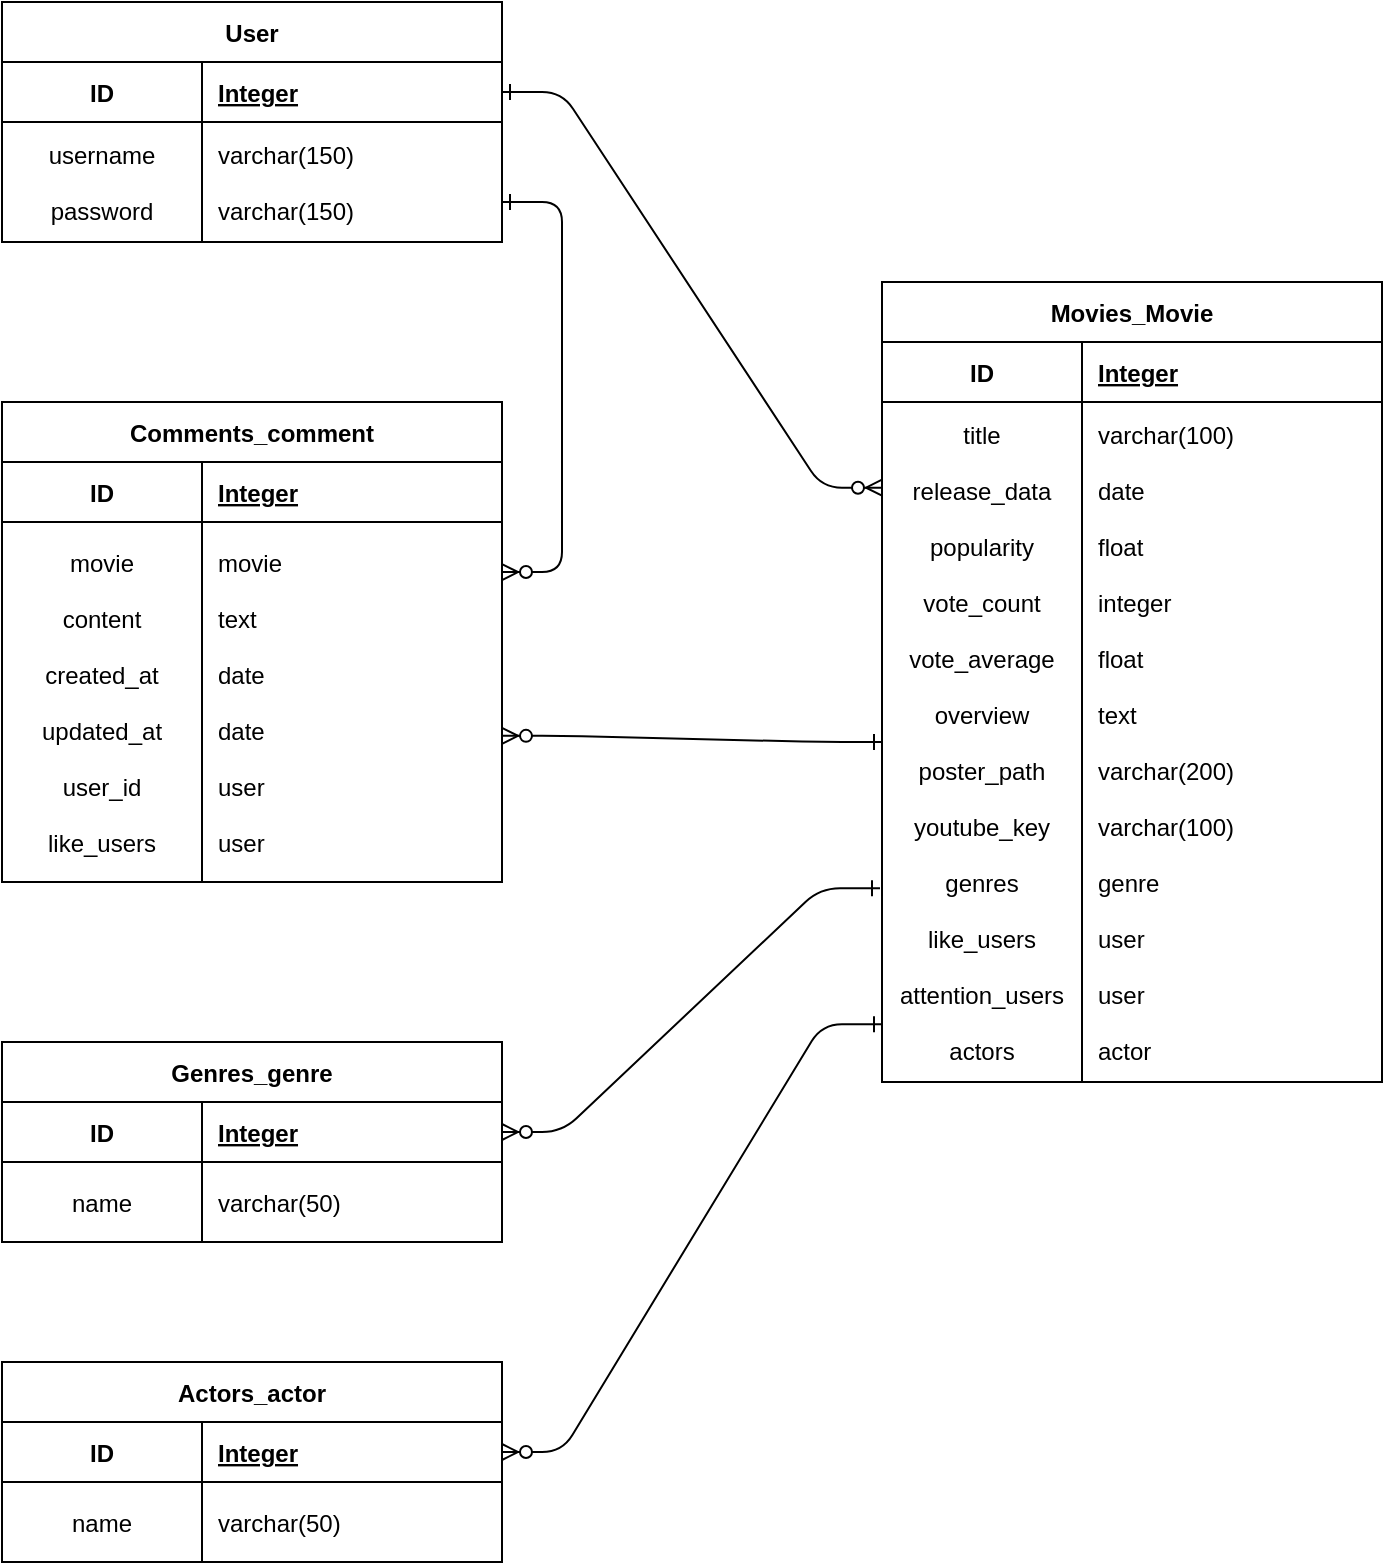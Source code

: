 <mxfile version="20.5.3" type="github">
  <diagram id="R2lEEEUBdFMjLlhIrx00" name="Page-1">
    <mxGraphModel dx="1662" dy="794" grid="1" gridSize="10" guides="1" tooltips="1" connect="1" arrows="1" fold="1" page="1" pageScale="1" pageWidth="850" pageHeight="1100" math="0" shadow="0" extFonts="Permanent Marker^https://fonts.googleapis.com/css?family=Permanent+Marker">
      <root>
        <mxCell id="0" />
        <mxCell id="1" parent="0" />
        <mxCell id="C-vyLk0tnHw3VtMMgP7b-1" value="" style="edgeStyle=entityRelationEdgeStyle;endArrow=ERzeroToMany;startArrow=ERone;endFill=1;startFill=0;entryX=0;entryY=0.126;entryDx=0;entryDy=0;entryPerimeter=0;" parent="1" source="C-vyLk0tnHw3VtMMgP7b-24" target="fdf9Q6qdR5b3NxyW4pNR-5" edge="1">
          <mxGeometry width="100" height="100" relative="1" as="geometry">
            <mxPoint x="340" y="720" as="sourcePoint" />
            <mxPoint x="450" y="195" as="targetPoint" />
          </mxGeometry>
        </mxCell>
        <mxCell id="C-vyLk0tnHw3VtMMgP7b-23" value="User" style="shape=table;startSize=30;container=1;collapsible=1;childLayout=tableLayout;fixedRows=1;rowLines=0;fontStyle=1;align=center;resizeLast=1;" parent="1" vertex="1">
          <mxGeometry x="120" y="120" width="250" height="120" as="geometry" />
        </mxCell>
        <mxCell id="C-vyLk0tnHw3VtMMgP7b-24" value="" style="shape=partialRectangle;collapsible=0;dropTarget=0;pointerEvents=0;fillColor=none;points=[[0,0.5],[1,0.5]];portConstraint=eastwest;top=0;left=0;right=0;bottom=1;" parent="C-vyLk0tnHw3VtMMgP7b-23" vertex="1">
          <mxGeometry y="30" width="250" height="30" as="geometry" />
        </mxCell>
        <mxCell id="C-vyLk0tnHw3VtMMgP7b-25" value="ID" style="shape=partialRectangle;overflow=hidden;connectable=0;fillColor=none;top=0;left=0;bottom=0;right=0;fontStyle=1;" parent="C-vyLk0tnHw3VtMMgP7b-24" vertex="1">
          <mxGeometry width="100" height="30" as="geometry">
            <mxRectangle width="100" height="30" as="alternateBounds" />
          </mxGeometry>
        </mxCell>
        <mxCell id="C-vyLk0tnHw3VtMMgP7b-26" value="Integer" style="shape=partialRectangle;overflow=hidden;connectable=0;fillColor=none;top=0;left=0;bottom=0;right=0;align=left;spacingLeft=6;fontStyle=5;" parent="C-vyLk0tnHw3VtMMgP7b-24" vertex="1">
          <mxGeometry x="100" width="150" height="30" as="geometry">
            <mxRectangle width="150" height="30" as="alternateBounds" />
          </mxGeometry>
        </mxCell>
        <mxCell id="C-vyLk0tnHw3VtMMgP7b-27" value="" style="shape=partialRectangle;collapsible=0;dropTarget=0;pointerEvents=0;fillColor=none;points=[[0,0.5],[1,0.5]];portConstraint=eastwest;top=0;left=0;right=0;bottom=0;" parent="C-vyLk0tnHw3VtMMgP7b-23" vertex="1">
          <mxGeometry y="60" width="250" height="60" as="geometry" />
        </mxCell>
        <mxCell id="C-vyLk0tnHw3VtMMgP7b-28" value="username&#xa;&#xa;password" style="shape=partialRectangle;overflow=hidden;connectable=0;fillColor=none;top=0;left=0;bottom=0;right=0;" parent="C-vyLk0tnHw3VtMMgP7b-27" vertex="1">
          <mxGeometry width="100" height="60" as="geometry">
            <mxRectangle width="100" height="60" as="alternateBounds" />
          </mxGeometry>
        </mxCell>
        <mxCell id="C-vyLk0tnHw3VtMMgP7b-29" value="varchar(150)&#xa;&#xa;varchar(150)" style="shape=partialRectangle;overflow=hidden;connectable=0;fillColor=none;top=0;left=0;bottom=0;right=0;align=left;spacingLeft=6;" parent="C-vyLk0tnHw3VtMMgP7b-27" vertex="1">
          <mxGeometry x="100" width="150" height="60" as="geometry">
            <mxRectangle width="150" height="60" as="alternateBounds" />
          </mxGeometry>
        </mxCell>
        <mxCell id="fdf9Q6qdR5b3NxyW4pNR-1" value="Movies_Movie" style="shape=table;startSize=30;container=1;collapsible=1;childLayout=tableLayout;fixedRows=1;rowLines=0;fontStyle=1;align=center;resizeLast=1;" vertex="1" parent="1">
          <mxGeometry x="560" y="260" width="250" height="400" as="geometry" />
        </mxCell>
        <mxCell id="fdf9Q6qdR5b3NxyW4pNR-2" value="" style="shape=partialRectangle;collapsible=0;dropTarget=0;pointerEvents=0;fillColor=none;points=[[0,0.5],[1,0.5]];portConstraint=eastwest;top=0;left=0;right=0;bottom=1;" vertex="1" parent="fdf9Q6qdR5b3NxyW4pNR-1">
          <mxGeometry y="30" width="250" height="30" as="geometry" />
        </mxCell>
        <mxCell id="fdf9Q6qdR5b3NxyW4pNR-3" value="ID" style="shape=partialRectangle;overflow=hidden;connectable=0;fillColor=none;top=0;left=0;bottom=0;right=0;fontStyle=1;" vertex="1" parent="fdf9Q6qdR5b3NxyW4pNR-2">
          <mxGeometry width="100" height="30" as="geometry">
            <mxRectangle width="100" height="30" as="alternateBounds" />
          </mxGeometry>
        </mxCell>
        <mxCell id="fdf9Q6qdR5b3NxyW4pNR-4" value="Integer" style="shape=partialRectangle;overflow=hidden;connectable=0;fillColor=none;top=0;left=0;bottom=0;right=0;align=left;spacingLeft=6;fontStyle=5;" vertex="1" parent="fdf9Q6qdR5b3NxyW4pNR-2">
          <mxGeometry x="100" width="150" height="30" as="geometry">
            <mxRectangle width="150" height="30" as="alternateBounds" />
          </mxGeometry>
        </mxCell>
        <mxCell id="fdf9Q6qdR5b3NxyW4pNR-5" value="" style="shape=partialRectangle;collapsible=0;dropTarget=0;pointerEvents=0;fillColor=none;points=[[0,0.5],[1,0.5]];portConstraint=eastwest;top=0;left=0;right=0;bottom=0;" vertex="1" parent="fdf9Q6qdR5b3NxyW4pNR-1">
          <mxGeometry y="60" width="250" height="340" as="geometry" />
        </mxCell>
        <mxCell id="fdf9Q6qdR5b3NxyW4pNR-6" value="title&#xa;&#xa;release_data&#xa;&#xa;popularity&#xa;&#xa;vote_count&#xa;&#xa;vote_average&#xa;&#xa;overview&#xa;&#xa;poster_path&#xa;&#xa;youtube_key&#xa;&#xa;genres&#xa;&#xa;like_users&#xa;&#xa;attention_users&#xa;&#xa;actors" style="shape=partialRectangle;overflow=hidden;connectable=0;fillColor=none;top=0;left=0;bottom=0;right=0;" vertex="1" parent="fdf9Q6qdR5b3NxyW4pNR-5">
          <mxGeometry width="100" height="340" as="geometry">
            <mxRectangle width="100" height="340" as="alternateBounds" />
          </mxGeometry>
        </mxCell>
        <mxCell id="fdf9Q6qdR5b3NxyW4pNR-7" value="varchar(100)&#xa;&#xa;date&#xa;&#xa;float&#xa;&#xa;integer&#xa;&#xa;float&#xa;&#xa;text&#xa;&#xa;varchar(200)&#xa;&#xa;varchar(100)&#xa;&#xa;genre&#xa;&#xa;user&#xa;&#xa;user&#xa;&#xa;actor" style="shape=partialRectangle;overflow=hidden;connectable=0;fillColor=none;top=0;left=0;bottom=0;right=0;align=left;spacingLeft=6;" vertex="1" parent="fdf9Q6qdR5b3NxyW4pNR-5">
          <mxGeometry x="100" width="150" height="340" as="geometry">
            <mxRectangle width="150" height="340" as="alternateBounds" />
          </mxGeometry>
        </mxCell>
        <mxCell id="fdf9Q6qdR5b3NxyW4pNR-8" value="Genres_genre" style="shape=table;startSize=30;container=1;collapsible=1;childLayout=tableLayout;fixedRows=1;rowLines=0;fontStyle=1;align=center;resizeLast=1;" vertex="1" parent="1">
          <mxGeometry x="120" y="640" width="250" height="100" as="geometry" />
        </mxCell>
        <mxCell id="fdf9Q6qdR5b3NxyW4pNR-9" value="" style="shape=partialRectangle;collapsible=0;dropTarget=0;pointerEvents=0;fillColor=none;points=[[0,0.5],[1,0.5]];portConstraint=eastwest;top=0;left=0;right=0;bottom=1;" vertex="1" parent="fdf9Q6qdR5b3NxyW4pNR-8">
          <mxGeometry y="30" width="250" height="30" as="geometry" />
        </mxCell>
        <mxCell id="fdf9Q6qdR5b3NxyW4pNR-10" value="ID" style="shape=partialRectangle;overflow=hidden;connectable=0;fillColor=none;top=0;left=0;bottom=0;right=0;fontStyle=1;" vertex="1" parent="fdf9Q6qdR5b3NxyW4pNR-9">
          <mxGeometry width="100" height="30" as="geometry">
            <mxRectangle width="100" height="30" as="alternateBounds" />
          </mxGeometry>
        </mxCell>
        <mxCell id="fdf9Q6qdR5b3NxyW4pNR-11" value="Integer" style="shape=partialRectangle;overflow=hidden;connectable=0;fillColor=none;top=0;left=0;bottom=0;right=0;align=left;spacingLeft=6;fontStyle=5;" vertex="1" parent="fdf9Q6qdR5b3NxyW4pNR-9">
          <mxGeometry x="100" width="150" height="30" as="geometry">
            <mxRectangle width="150" height="30" as="alternateBounds" />
          </mxGeometry>
        </mxCell>
        <mxCell id="fdf9Q6qdR5b3NxyW4pNR-12" value="" style="shape=partialRectangle;collapsible=0;dropTarget=0;pointerEvents=0;fillColor=none;points=[[0,0.5],[1,0.5]];portConstraint=eastwest;top=0;left=0;right=0;bottom=0;" vertex="1" parent="fdf9Q6qdR5b3NxyW4pNR-8">
          <mxGeometry y="60" width="250" height="40" as="geometry" />
        </mxCell>
        <mxCell id="fdf9Q6qdR5b3NxyW4pNR-13" value="name" style="shape=partialRectangle;overflow=hidden;connectable=0;fillColor=none;top=0;left=0;bottom=0;right=0;" vertex="1" parent="fdf9Q6qdR5b3NxyW4pNR-12">
          <mxGeometry width="100" height="40" as="geometry">
            <mxRectangle width="100" height="40" as="alternateBounds" />
          </mxGeometry>
        </mxCell>
        <mxCell id="fdf9Q6qdR5b3NxyW4pNR-14" value="varchar(50)" style="shape=partialRectangle;overflow=hidden;connectable=0;fillColor=none;top=0;left=0;bottom=0;right=0;align=left;spacingLeft=6;" vertex="1" parent="fdf9Q6qdR5b3NxyW4pNR-12">
          <mxGeometry x="100" width="150" height="40" as="geometry">
            <mxRectangle width="150" height="40" as="alternateBounds" />
          </mxGeometry>
        </mxCell>
        <mxCell id="fdf9Q6qdR5b3NxyW4pNR-15" value="Actors_actor" style="shape=table;startSize=30;container=1;collapsible=1;childLayout=tableLayout;fixedRows=1;rowLines=0;fontStyle=1;align=center;resizeLast=1;" vertex="1" parent="1">
          <mxGeometry x="120" y="800" width="250" height="100" as="geometry" />
        </mxCell>
        <mxCell id="fdf9Q6qdR5b3NxyW4pNR-16" value="" style="shape=partialRectangle;collapsible=0;dropTarget=0;pointerEvents=0;fillColor=none;points=[[0,0.5],[1,0.5]];portConstraint=eastwest;top=0;left=0;right=0;bottom=1;" vertex="1" parent="fdf9Q6qdR5b3NxyW4pNR-15">
          <mxGeometry y="30" width="250" height="30" as="geometry" />
        </mxCell>
        <mxCell id="fdf9Q6qdR5b3NxyW4pNR-17" value="ID" style="shape=partialRectangle;overflow=hidden;connectable=0;fillColor=none;top=0;left=0;bottom=0;right=0;fontStyle=1;" vertex="1" parent="fdf9Q6qdR5b3NxyW4pNR-16">
          <mxGeometry width="100" height="30" as="geometry">
            <mxRectangle width="100" height="30" as="alternateBounds" />
          </mxGeometry>
        </mxCell>
        <mxCell id="fdf9Q6qdR5b3NxyW4pNR-18" value="Integer" style="shape=partialRectangle;overflow=hidden;connectable=0;fillColor=none;top=0;left=0;bottom=0;right=0;align=left;spacingLeft=6;fontStyle=5;" vertex="1" parent="fdf9Q6qdR5b3NxyW4pNR-16">
          <mxGeometry x="100" width="150" height="30" as="geometry">
            <mxRectangle width="150" height="30" as="alternateBounds" />
          </mxGeometry>
        </mxCell>
        <mxCell id="fdf9Q6qdR5b3NxyW4pNR-19" value="" style="shape=partialRectangle;collapsible=0;dropTarget=0;pointerEvents=0;fillColor=none;points=[[0,0.5],[1,0.5]];portConstraint=eastwest;top=0;left=0;right=0;bottom=0;" vertex="1" parent="fdf9Q6qdR5b3NxyW4pNR-15">
          <mxGeometry y="60" width="250" height="40" as="geometry" />
        </mxCell>
        <mxCell id="fdf9Q6qdR5b3NxyW4pNR-20" value="name" style="shape=partialRectangle;overflow=hidden;connectable=0;fillColor=none;top=0;left=0;bottom=0;right=0;" vertex="1" parent="fdf9Q6qdR5b3NxyW4pNR-19">
          <mxGeometry width="100" height="40" as="geometry">
            <mxRectangle width="100" height="40" as="alternateBounds" />
          </mxGeometry>
        </mxCell>
        <mxCell id="fdf9Q6qdR5b3NxyW4pNR-21" value="varchar(50)" style="shape=partialRectangle;overflow=hidden;connectable=0;fillColor=none;top=0;left=0;bottom=0;right=0;align=left;spacingLeft=6;" vertex="1" parent="fdf9Q6qdR5b3NxyW4pNR-19">
          <mxGeometry x="100" width="150" height="40" as="geometry">
            <mxRectangle width="150" height="40" as="alternateBounds" />
          </mxGeometry>
        </mxCell>
        <mxCell id="fdf9Q6qdR5b3NxyW4pNR-22" value="Comments_comment" style="shape=table;startSize=30;container=1;collapsible=1;childLayout=tableLayout;fixedRows=1;rowLines=0;fontStyle=1;align=center;resizeLast=1;" vertex="1" parent="1">
          <mxGeometry x="120" y="320" width="250" height="240" as="geometry" />
        </mxCell>
        <mxCell id="fdf9Q6qdR5b3NxyW4pNR-23" value="" style="shape=partialRectangle;collapsible=0;dropTarget=0;pointerEvents=0;fillColor=none;points=[[0,0.5],[1,0.5]];portConstraint=eastwest;top=0;left=0;right=0;bottom=1;" vertex="1" parent="fdf9Q6qdR5b3NxyW4pNR-22">
          <mxGeometry y="30" width="250" height="30" as="geometry" />
        </mxCell>
        <mxCell id="fdf9Q6qdR5b3NxyW4pNR-24" value="ID" style="shape=partialRectangle;overflow=hidden;connectable=0;fillColor=none;top=0;left=0;bottom=0;right=0;fontStyle=1;" vertex="1" parent="fdf9Q6qdR5b3NxyW4pNR-23">
          <mxGeometry width="100" height="30" as="geometry">
            <mxRectangle width="100" height="30" as="alternateBounds" />
          </mxGeometry>
        </mxCell>
        <mxCell id="fdf9Q6qdR5b3NxyW4pNR-25" value="Integer" style="shape=partialRectangle;overflow=hidden;connectable=0;fillColor=none;top=0;left=0;bottom=0;right=0;align=left;spacingLeft=6;fontStyle=5;" vertex="1" parent="fdf9Q6qdR5b3NxyW4pNR-23">
          <mxGeometry x="100" width="150" height="30" as="geometry">
            <mxRectangle width="150" height="30" as="alternateBounds" />
          </mxGeometry>
        </mxCell>
        <mxCell id="fdf9Q6qdR5b3NxyW4pNR-26" value="" style="shape=partialRectangle;collapsible=0;dropTarget=0;pointerEvents=0;fillColor=none;points=[[0,0.5],[1,0.5]];portConstraint=eastwest;top=0;left=0;right=0;bottom=0;" vertex="1" parent="fdf9Q6qdR5b3NxyW4pNR-22">
          <mxGeometry y="60" width="250" height="180" as="geometry" />
        </mxCell>
        <mxCell id="fdf9Q6qdR5b3NxyW4pNR-27" value="movie&#xa;&#xa;content&#xa;&#xa;created_at&#xa;&#xa;updated_at&#xa;&#xa;user_id&#xa;&#xa;like_users" style="shape=partialRectangle;overflow=hidden;connectable=0;fillColor=none;top=0;left=0;bottom=0;right=0;" vertex="1" parent="fdf9Q6qdR5b3NxyW4pNR-26">
          <mxGeometry width="100" height="180" as="geometry">
            <mxRectangle width="100" height="180" as="alternateBounds" />
          </mxGeometry>
        </mxCell>
        <mxCell id="fdf9Q6qdR5b3NxyW4pNR-28" value="movie&#xa;&#xa;text&#xa;&#xa;date&#xa;&#xa;date&#xa;&#xa;user&#xa;&#xa;user" style="shape=partialRectangle;overflow=hidden;connectable=0;fillColor=none;top=0;left=0;bottom=0;right=0;align=left;spacingLeft=6;" vertex="1" parent="fdf9Q6qdR5b3NxyW4pNR-26">
          <mxGeometry x="100" width="150" height="180" as="geometry">
            <mxRectangle width="150" height="180" as="alternateBounds" />
          </mxGeometry>
        </mxCell>
        <mxCell id="fdf9Q6qdR5b3NxyW4pNR-29" value="" style="edgeStyle=entityRelationEdgeStyle;endArrow=ERzeroToMany;startArrow=ERone;endFill=1;startFill=0;entryX=1;entryY=0.139;entryDx=0;entryDy=0;entryPerimeter=0;" edge="1" parent="1" target="fdf9Q6qdR5b3NxyW4pNR-26">
          <mxGeometry width="100" height="100" relative="1" as="geometry">
            <mxPoint x="370" y="220" as="sourcePoint" />
            <mxPoint x="450" y="250" as="targetPoint" />
          </mxGeometry>
        </mxCell>
        <mxCell id="fdf9Q6qdR5b3NxyW4pNR-30" value="" style="edgeStyle=entityRelationEdgeStyle;endArrow=ERzeroToMany;startArrow=ERone;endFill=1;startFill=0;entryX=1;entryY=0.594;entryDx=0;entryDy=0;entryPerimeter=0;exitX=0;exitY=0.5;exitDx=0;exitDy=0;" edge="1" parent="1" source="fdf9Q6qdR5b3NxyW4pNR-5" target="fdf9Q6qdR5b3NxyW4pNR-26">
          <mxGeometry width="100" height="100" relative="1" as="geometry">
            <mxPoint x="450" y="455" as="sourcePoint" />
            <mxPoint x="530" y="485" as="targetPoint" />
          </mxGeometry>
        </mxCell>
        <mxCell id="fdf9Q6qdR5b3NxyW4pNR-31" value="" style="edgeStyle=entityRelationEdgeStyle;endArrow=ERzeroToMany;startArrow=ERone;endFill=1;startFill=0;entryX=1;entryY=0.5;entryDx=0;entryDy=0;exitX=-0.004;exitY=0.715;exitDx=0;exitDy=0;exitPerimeter=0;" edge="1" parent="1" source="fdf9Q6qdR5b3NxyW4pNR-5" target="fdf9Q6qdR5b3NxyW4pNR-9">
          <mxGeometry width="100" height="100" relative="1" as="geometry">
            <mxPoint x="490" y="520" as="sourcePoint" />
            <mxPoint x="570" y="550" as="targetPoint" />
          </mxGeometry>
        </mxCell>
        <mxCell id="fdf9Q6qdR5b3NxyW4pNR-32" value="" style="edgeStyle=entityRelationEdgeStyle;endArrow=ERzeroToMany;startArrow=ERone;endFill=1;startFill=0;entryX=1;entryY=0.5;entryDx=0;entryDy=0;exitX=0;exitY=0.915;exitDx=0;exitDy=0;exitPerimeter=0;" edge="1" parent="1" source="fdf9Q6qdR5b3NxyW4pNR-5" target="fdf9Q6qdR5b3NxyW4pNR-16">
          <mxGeometry width="100" height="100" relative="1" as="geometry">
            <mxPoint x="450" y="510" as="sourcePoint" />
            <mxPoint x="530" y="540" as="targetPoint" />
          </mxGeometry>
        </mxCell>
      </root>
    </mxGraphModel>
  </diagram>
</mxfile>

